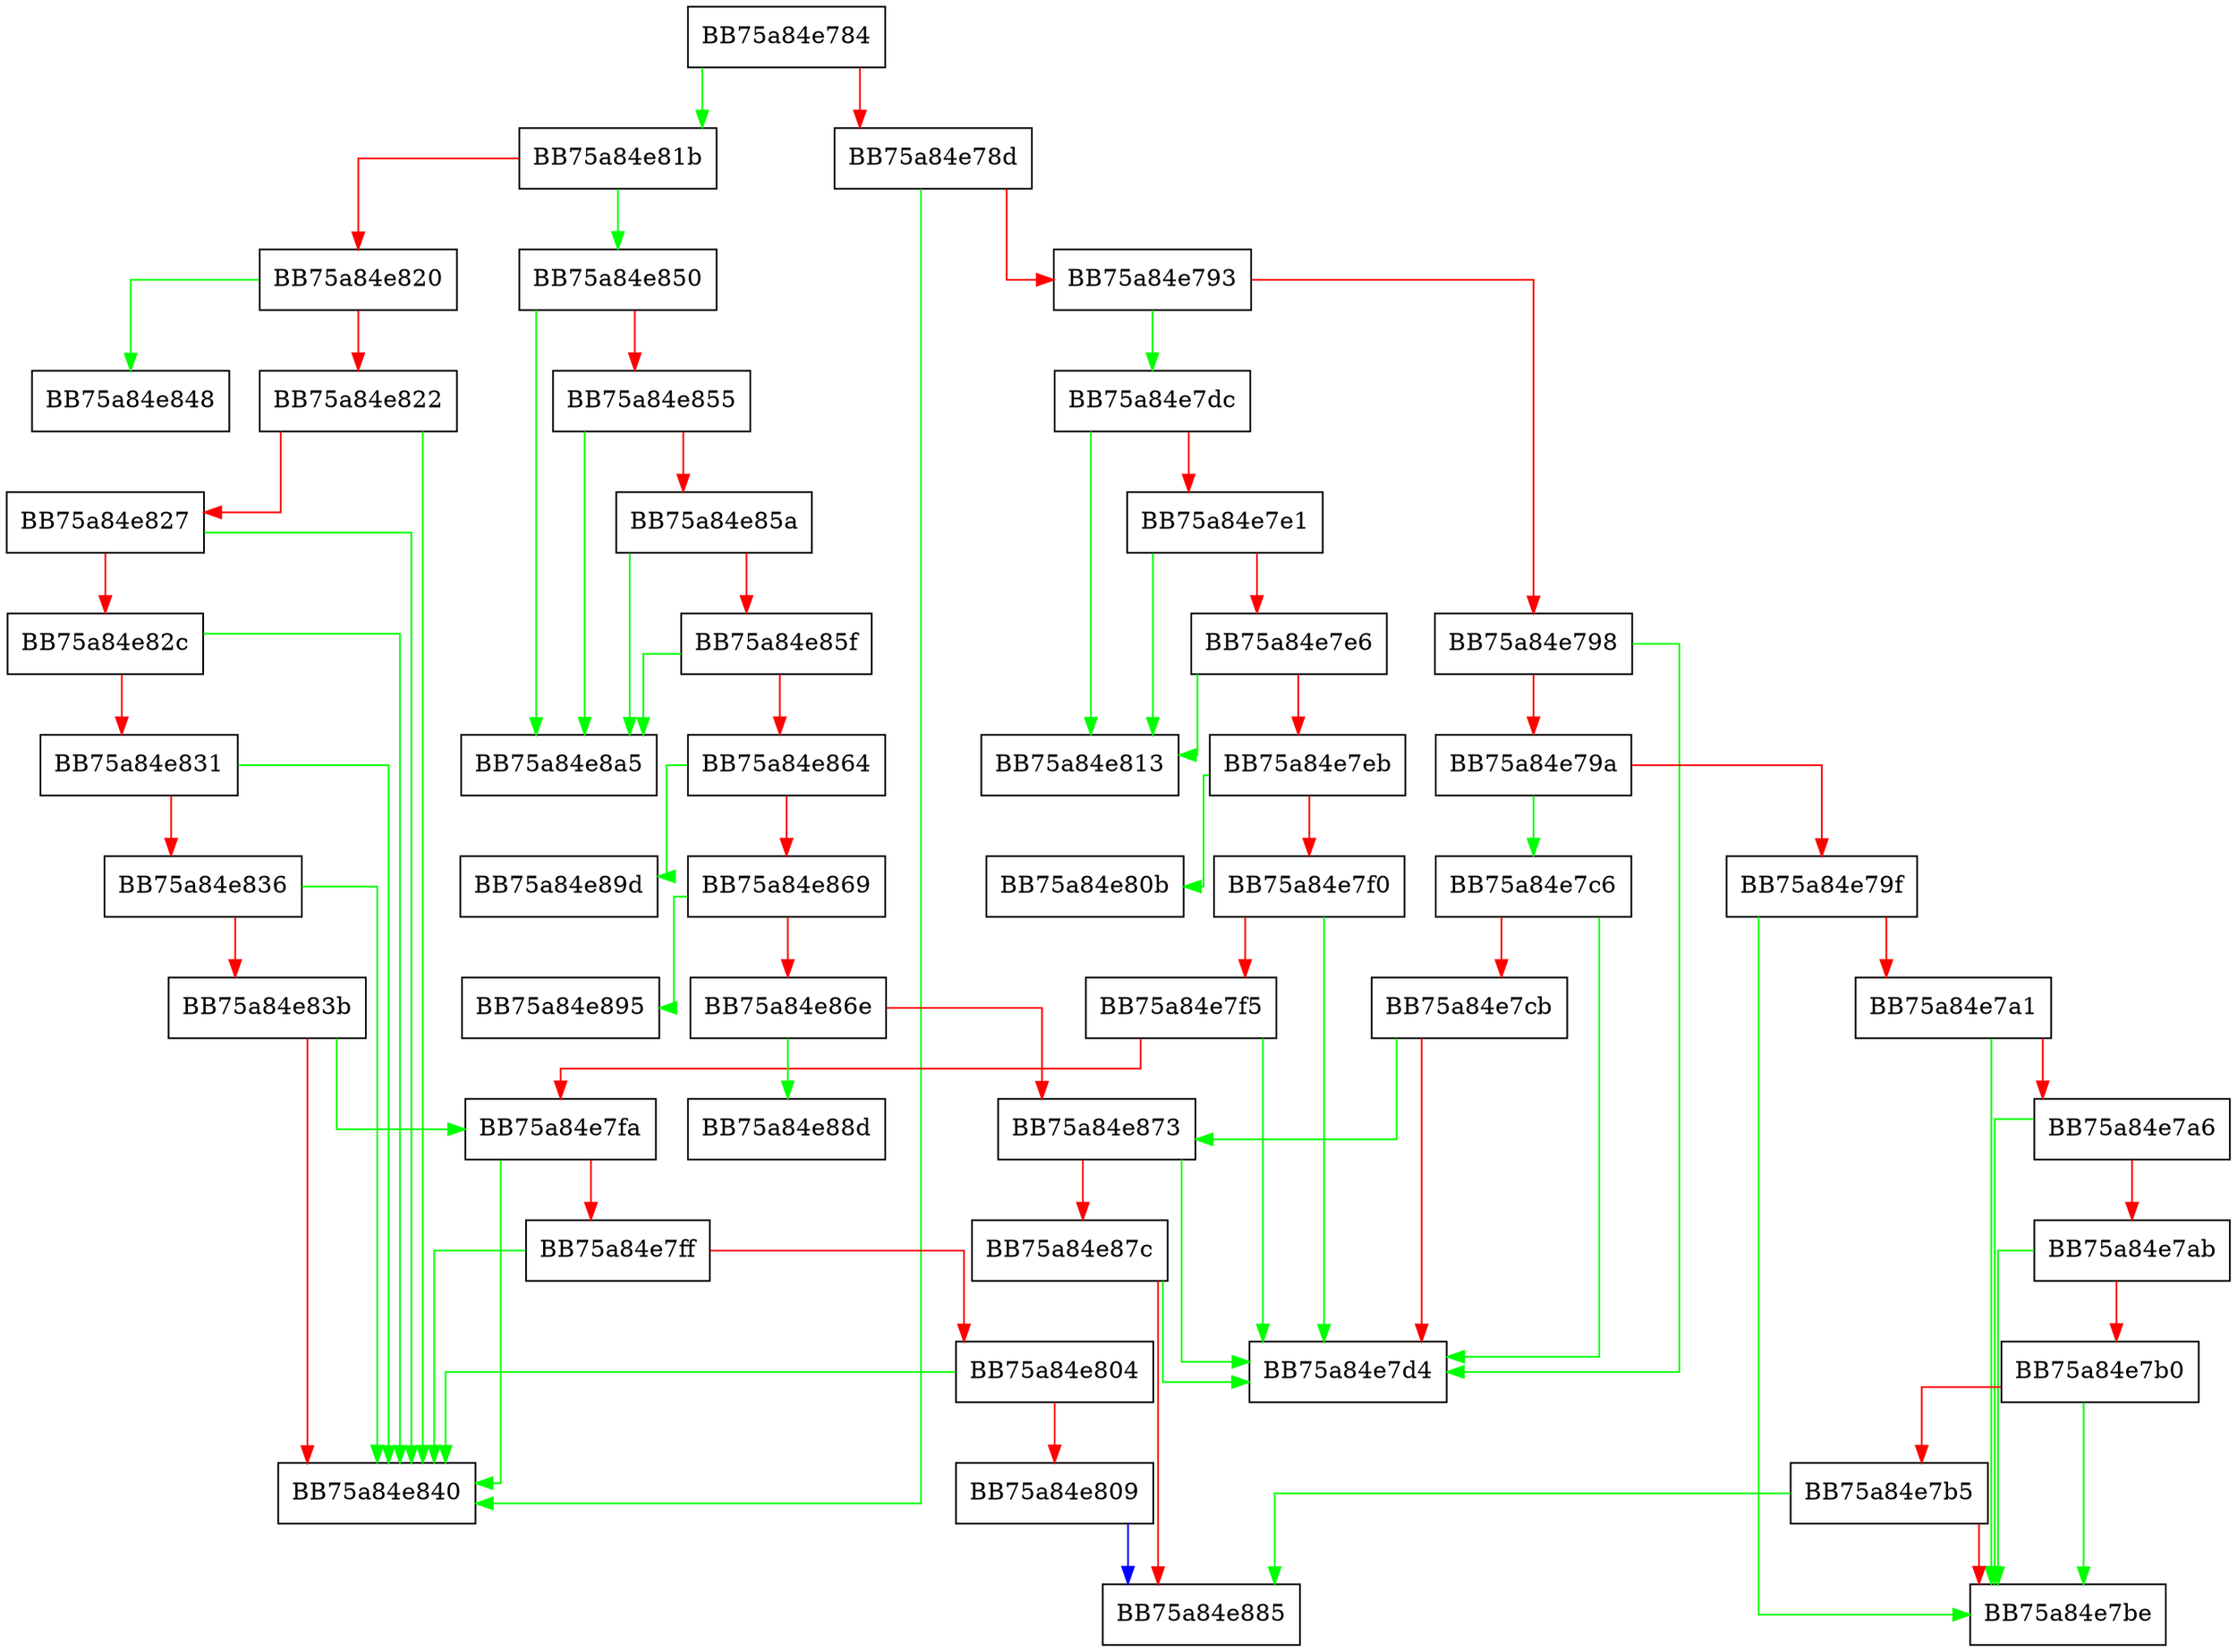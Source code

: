 digraph GetDomainName {
  node [shape="box"];
  graph [splines=ortho];
  BB75a84e784 -> BB75a84e81b [color="green"];
  BB75a84e784 -> BB75a84e78d [color="red"];
  BB75a84e78d -> BB75a84e840 [color="green"];
  BB75a84e78d -> BB75a84e793 [color="red"];
  BB75a84e793 -> BB75a84e7dc [color="green"];
  BB75a84e793 -> BB75a84e798 [color="red"];
  BB75a84e798 -> BB75a84e7d4 [color="green"];
  BB75a84e798 -> BB75a84e79a [color="red"];
  BB75a84e79a -> BB75a84e7c6 [color="green"];
  BB75a84e79a -> BB75a84e79f [color="red"];
  BB75a84e79f -> BB75a84e7be [color="green"];
  BB75a84e79f -> BB75a84e7a1 [color="red"];
  BB75a84e7a1 -> BB75a84e7be [color="green"];
  BB75a84e7a1 -> BB75a84e7a6 [color="red"];
  BB75a84e7a6 -> BB75a84e7be [color="green"];
  BB75a84e7a6 -> BB75a84e7ab [color="red"];
  BB75a84e7ab -> BB75a84e7be [color="green"];
  BB75a84e7ab -> BB75a84e7b0 [color="red"];
  BB75a84e7b0 -> BB75a84e7be [color="green"];
  BB75a84e7b0 -> BB75a84e7b5 [color="red"];
  BB75a84e7b5 -> BB75a84e885 [color="green"];
  BB75a84e7b5 -> BB75a84e7be [color="red"];
  BB75a84e7c6 -> BB75a84e7d4 [color="green"];
  BB75a84e7c6 -> BB75a84e7cb [color="red"];
  BB75a84e7cb -> BB75a84e873 [color="green"];
  BB75a84e7cb -> BB75a84e7d4 [color="red"];
  BB75a84e7dc -> BB75a84e813 [color="green"];
  BB75a84e7dc -> BB75a84e7e1 [color="red"];
  BB75a84e7e1 -> BB75a84e813 [color="green"];
  BB75a84e7e1 -> BB75a84e7e6 [color="red"];
  BB75a84e7e6 -> BB75a84e813 [color="green"];
  BB75a84e7e6 -> BB75a84e7eb [color="red"];
  BB75a84e7eb -> BB75a84e80b [color="green"];
  BB75a84e7eb -> BB75a84e7f0 [color="red"];
  BB75a84e7f0 -> BB75a84e7d4 [color="green"];
  BB75a84e7f0 -> BB75a84e7f5 [color="red"];
  BB75a84e7f5 -> BB75a84e7d4 [color="green"];
  BB75a84e7f5 -> BB75a84e7fa [color="red"];
  BB75a84e7fa -> BB75a84e840 [color="green"];
  BB75a84e7fa -> BB75a84e7ff [color="red"];
  BB75a84e7ff -> BB75a84e840 [color="green"];
  BB75a84e7ff -> BB75a84e804 [color="red"];
  BB75a84e804 -> BB75a84e840 [color="green"];
  BB75a84e804 -> BB75a84e809 [color="red"];
  BB75a84e809 -> BB75a84e885 [color="blue"];
  BB75a84e81b -> BB75a84e850 [color="green"];
  BB75a84e81b -> BB75a84e820 [color="red"];
  BB75a84e820 -> BB75a84e848 [color="green"];
  BB75a84e820 -> BB75a84e822 [color="red"];
  BB75a84e822 -> BB75a84e840 [color="green"];
  BB75a84e822 -> BB75a84e827 [color="red"];
  BB75a84e827 -> BB75a84e840 [color="green"];
  BB75a84e827 -> BB75a84e82c [color="red"];
  BB75a84e82c -> BB75a84e840 [color="green"];
  BB75a84e82c -> BB75a84e831 [color="red"];
  BB75a84e831 -> BB75a84e840 [color="green"];
  BB75a84e831 -> BB75a84e836 [color="red"];
  BB75a84e836 -> BB75a84e840 [color="green"];
  BB75a84e836 -> BB75a84e83b [color="red"];
  BB75a84e83b -> BB75a84e7fa [color="green"];
  BB75a84e83b -> BB75a84e840 [color="red"];
  BB75a84e850 -> BB75a84e8a5 [color="green"];
  BB75a84e850 -> BB75a84e855 [color="red"];
  BB75a84e855 -> BB75a84e8a5 [color="green"];
  BB75a84e855 -> BB75a84e85a [color="red"];
  BB75a84e85a -> BB75a84e8a5 [color="green"];
  BB75a84e85a -> BB75a84e85f [color="red"];
  BB75a84e85f -> BB75a84e8a5 [color="green"];
  BB75a84e85f -> BB75a84e864 [color="red"];
  BB75a84e864 -> BB75a84e89d [color="green"];
  BB75a84e864 -> BB75a84e869 [color="red"];
  BB75a84e869 -> BB75a84e895 [color="green"];
  BB75a84e869 -> BB75a84e86e [color="red"];
  BB75a84e86e -> BB75a84e88d [color="green"];
  BB75a84e86e -> BB75a84e873 [color="red"];
  BB75a84e873 -> BB75a84e7d4 [color="green"];
  BB75a84e873 -> BB75a84e87c [color="red"];
  BB75a84e87c -> BB75a84e7d4 [color="green"];
  BB75a84e87c -> BB75a84e885 [color="red"];
}